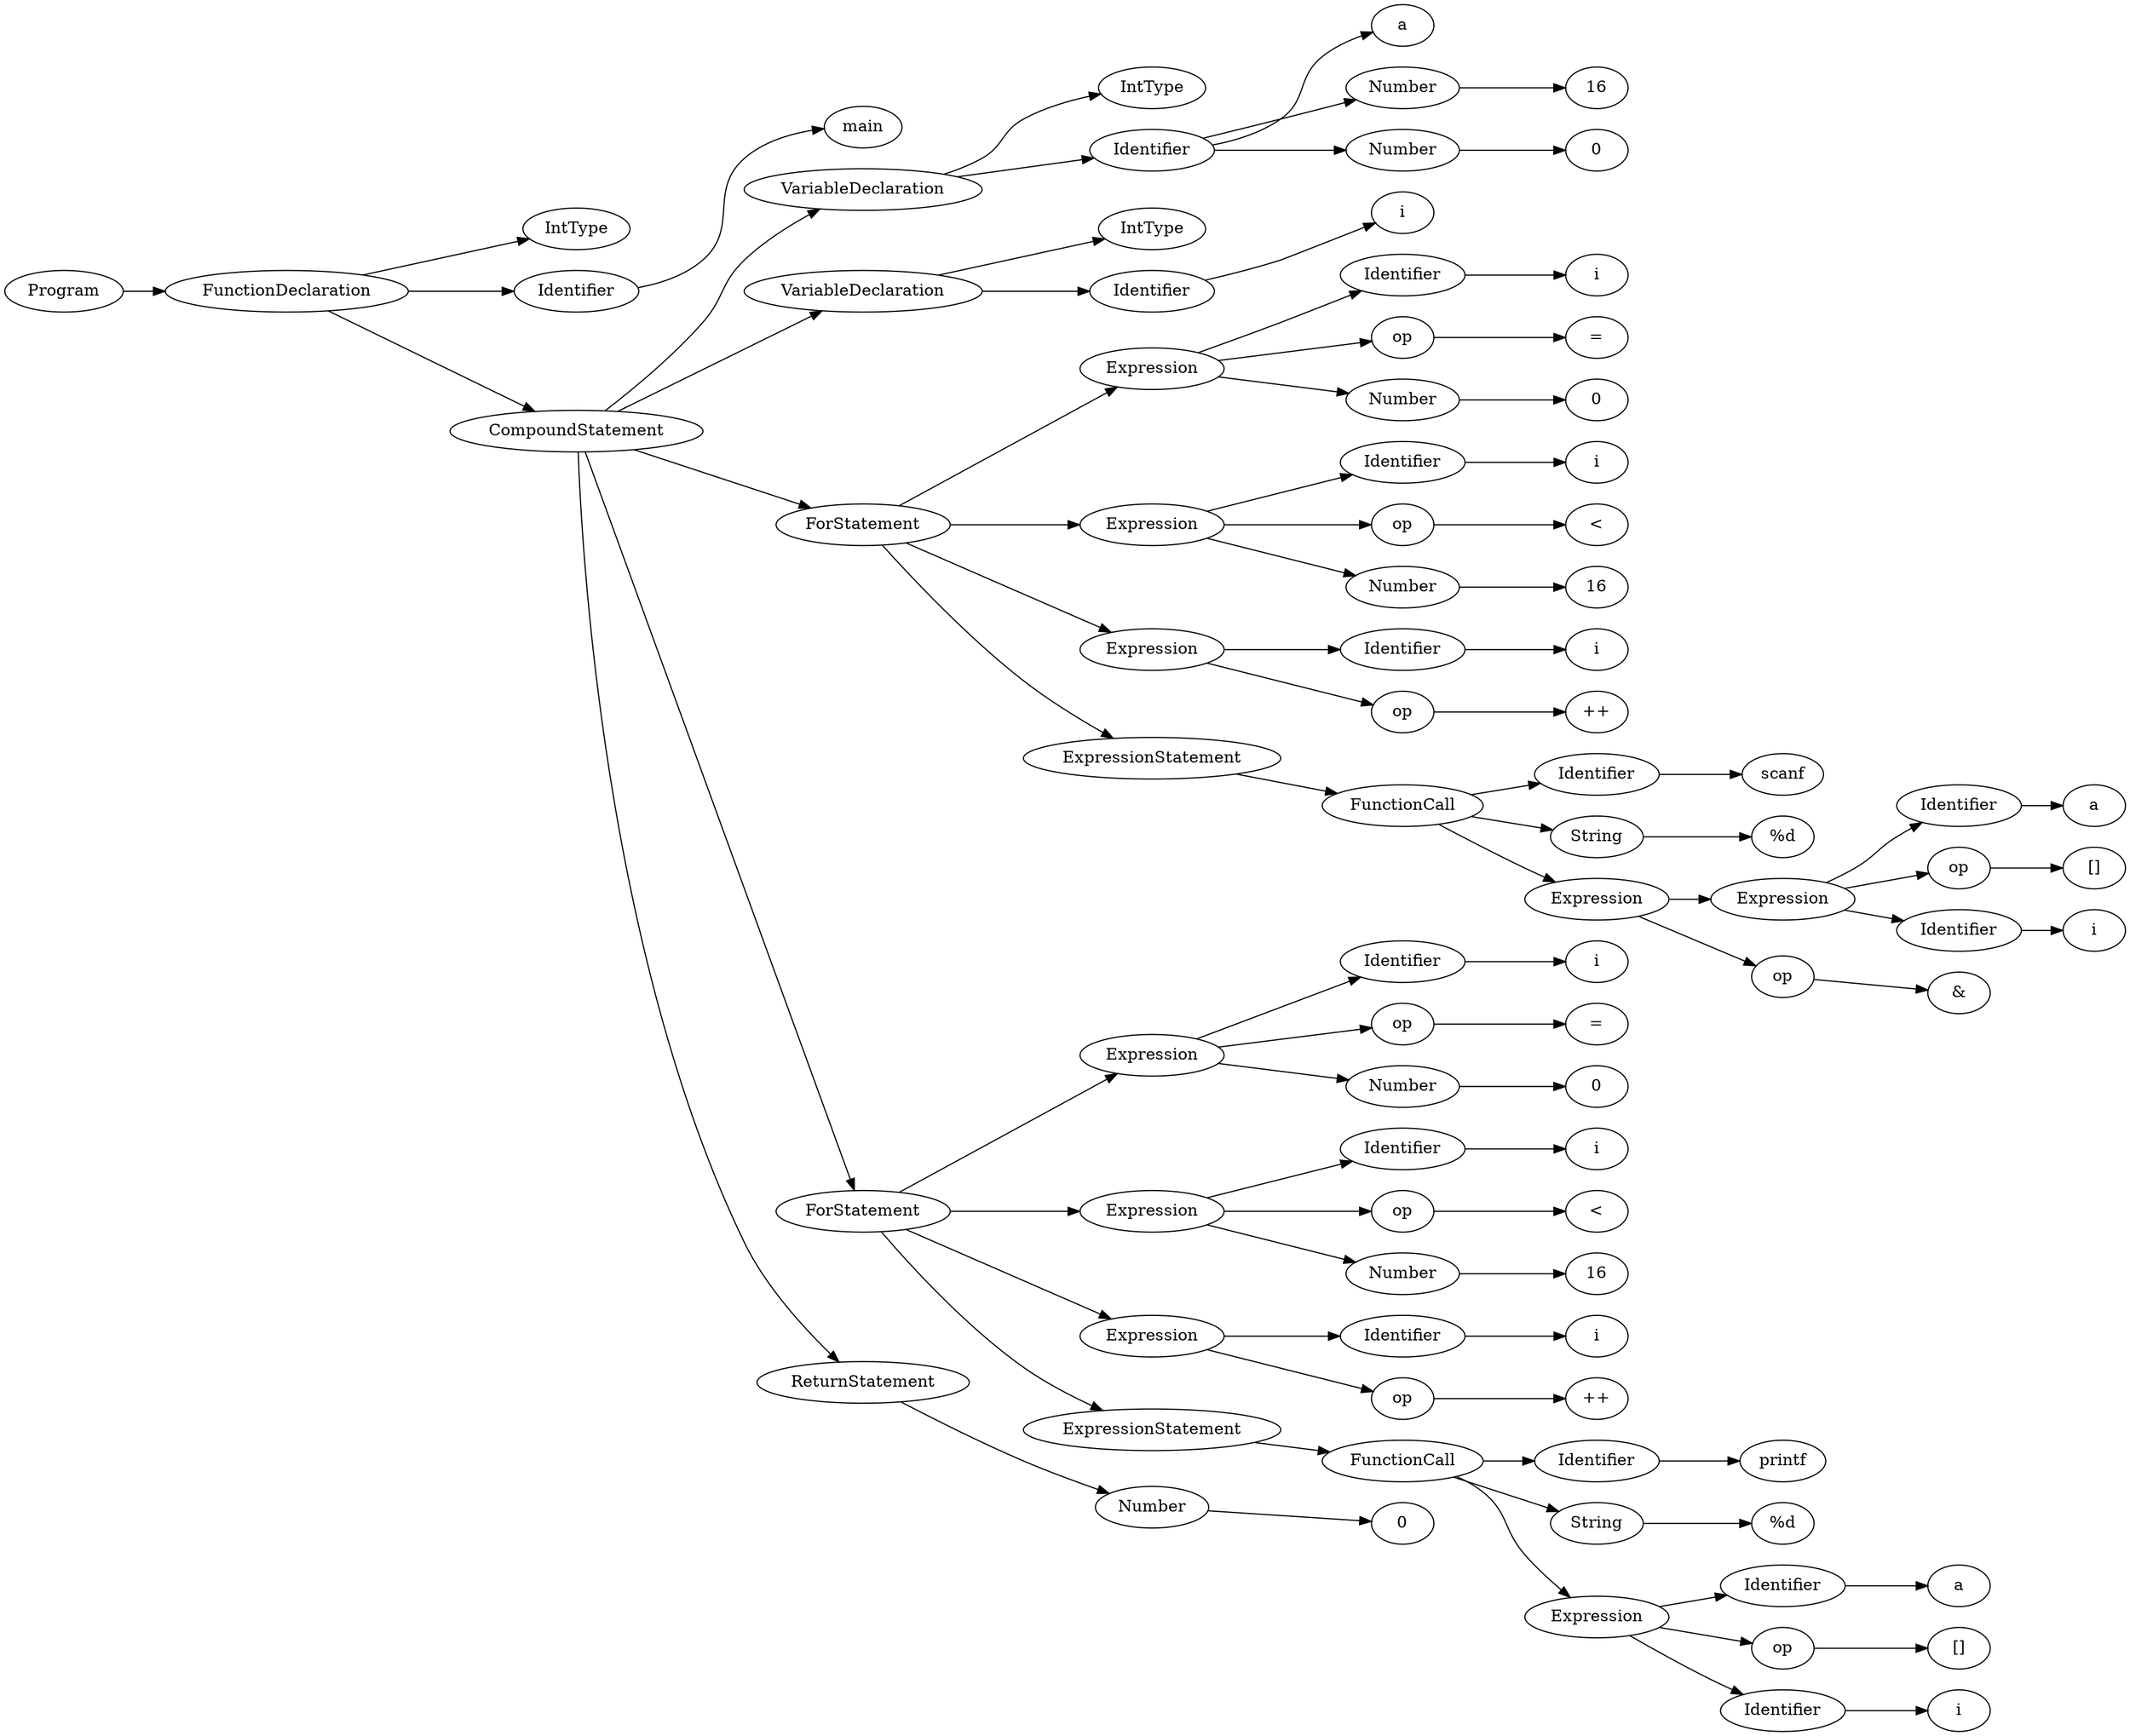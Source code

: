// Visualization of the Abstract Syntax Tree
digraph AST {
	graph [rankdir=LR]
	Program [label=Program]
	FunctionDeclaration [label=FunctionDeclaration]
	Program -> FunctionDeclaration
	IntType [label=IntType]
	FunctionDeclaration -> IntType
	Identifier [label=Identifier]
	FunctionDeclaration -> Identifier
	main [label=main]
	Identifier -> main
	CompoundStatement [label=CompoundStatement]
	FunctionDeclaration -> CompoundStatement
	VariableDeclaration [label=VariableDeclaration]
	CompoundStatement -> VariableDeclaration
	IntType7 [label=IntType]
	VariableDeclaration -> IntType7
	Identifier8 [label=Identifier]
	VariableDeclaration -> Identifier8
	a [label=a]
	Identifier8 -> a
	Number [label=Number]
	Identifier8 -> Number
	16 [label=16]
	Number -> 16
	Number12 [label=Number]
	Identifier8 -> Number12
	0 [label=0]
	Number12 -> 0
	VariableDeclaration14 [label=VariableDeclaration]
	CompoundStatement -> VariableDeclaration14
	IntType15 [label=IntType]
	VariableDeclaration14 -> IntType15
	Identifier16 [label=Identifier]
	VariableDeclaration14 -> Identifier16
	i [label=i]
	Identifier16 -> i
	ForStatement [label=ForStatement]
	CompoundStatement -> ForStatement
	Expression [label=Expression]
	ForStatement -> Expression
	Identifier20 [label=Identifier]
	Expression -> Identifier20
	i21 [label=i]
	Identifier20 -> i21
	op [label=op]
	Expression -> op
	"=" [label="="]
	op -> "="
	Number24 [label=Number]
	Expression -> Number24
	025 [label=0]
	Number24 -> 025
	Expression26 [label=Expression]
	ForStatement -> Expression26
	Identifier27 [label=Identifier]
	Expression26 -> Identifier27
	i28 [label=i]
	Identifier27 -> i28
	op29 [label=op]
	Expression26 -> op29
	"<" [label="<"]
	op29 -> "<"
	Number31 [label=Number]
	Expression26 -> Number31
	1632 [label=16]
	Number31 -> 1632
	Expression33 [label=Expression]
	ForStatement -> Expression33
	Identifier34 [label=Identifier]
	Expression33 -> Identifier34
	i35 [label=i]
	Identifier34 -> i35
	op36 [label=op]
	Expression33 -> op36
	"++" [label="++"]
	op36 -> "++"
	ExpressionStatement [label=ExpressionStatement]
	ForStatement -> ExpressionStatement
	FunctionCall [label=FunctionCall]
	ExpressionStatement -> FunctionCall
	Identifier40 [label=Identifier]
	FunctionCall -> Identifier40
	scanf [label=scanf]
	Identifier40 -> scanf
	String [label=String]
	FunctionCall -> String
	"%d" [label="%d"]
	String -> "%d"
	Expression44 [label=Expression]
	FunctionCall -> Expression44
	Expression45 [label=Expression]
	Expression44 -> Expression45
	Identifier46 [label=Identifier]
	Expression45 -> Identifier46
	a47 [label=a]
	Identifier46 -> a47
	op48 [label=op]
	Expression45 -> op48
	"[]" [label="[]"]
	op48 -> "[]"
	Identifier50 [label=Identifier]
	Expression45 -> Identifier50
	i51 [label=i]
	Identifier50 -> i51
	op52 [label=op]
	Expression44 -> op52
	"&" [label="&"]
	op52 -> "&"
	ForStatement54 [label=ForStatement]
	CompoundStatement -> ForStatement54
	Expression55 [label=Expression]
	ForStatement54 -> Expression55
	Identifier56 [label=Identifier]
	Expression55 -> Identifier56
	i57 [label=i]
	Identifier56 -> i57
	op58 [label=op]
	Expression55 -> op58
	"=59" [label="="]
	op58 -> "=59"
	Number60 [label=Number]
	Expression55 -> Number60
	061 [label=0]
	Number60 -> 061
	Expression62 [label=Expression]
	ForStatement54 -> Expression62
	Identifier63 [label=Identifier]
	Expression62 -> Identifier63
	i64 [label=i]
	Identifier63 -> i64
	op65 [label=op]
	Expression62 -> op65
	"<66" [label="<"]
	op65 -> "<66"
	Number67 [label=Number]
	Expression62 -> Number67
	1668 [label=16]
	Number67 -> 1668
	Expression69 [label=Expression]
	ForStatement54 -> Expression69
	Identifier70 [label=Identifier]
	Expression69 -> Identifier70
	i71 [label=i]
	Identifier70 -> i71
	op72 [label=op]
	Expression69 -> op72
	"++73" [label="++"]
	op72 -> "++73"
	ExpressionStatement74 [label=ExpressionStatement]
	ForStatement54 -> ExpressionStatement74
	FunctionCall75 [label=FunctionCall]
	ExpressionStatement74 -> FunctionCall75
	Identifier76 [label=Identifier]
	FunctionCall75 -> Identifier76
	printf [label=printf]
	Identifier76 -> printf
	String78 [label=String]
	FunctionCall75 -> String78
	"%d
" [label="%d
"]
	String78 -> "%d
"
	Expression80 [label=Expression]
	FunctionCall75 -> Expression80
	Identifier81 [label=Identifier]
	Expression80 -> Identifier81
	a82 [label=a]
	Identifier81 -> a82
	op83 [label=op]
	Expression80 -> op83
	"[]84" [label="[]"]
	op83 -> "[]84"
	Identifier85 [label=Identifier]
	Expression80 -> Identifier85
	i86 [label=i]
	Identifier85 -> i86
	ReturnStatement [label=ReturnStatement]
	CompoundStatement -> ReturnStatement
	Number88 [label=Number]
	ReturnStatement -> Number88
	089 [label=0]
	Number88 -> 089
}
